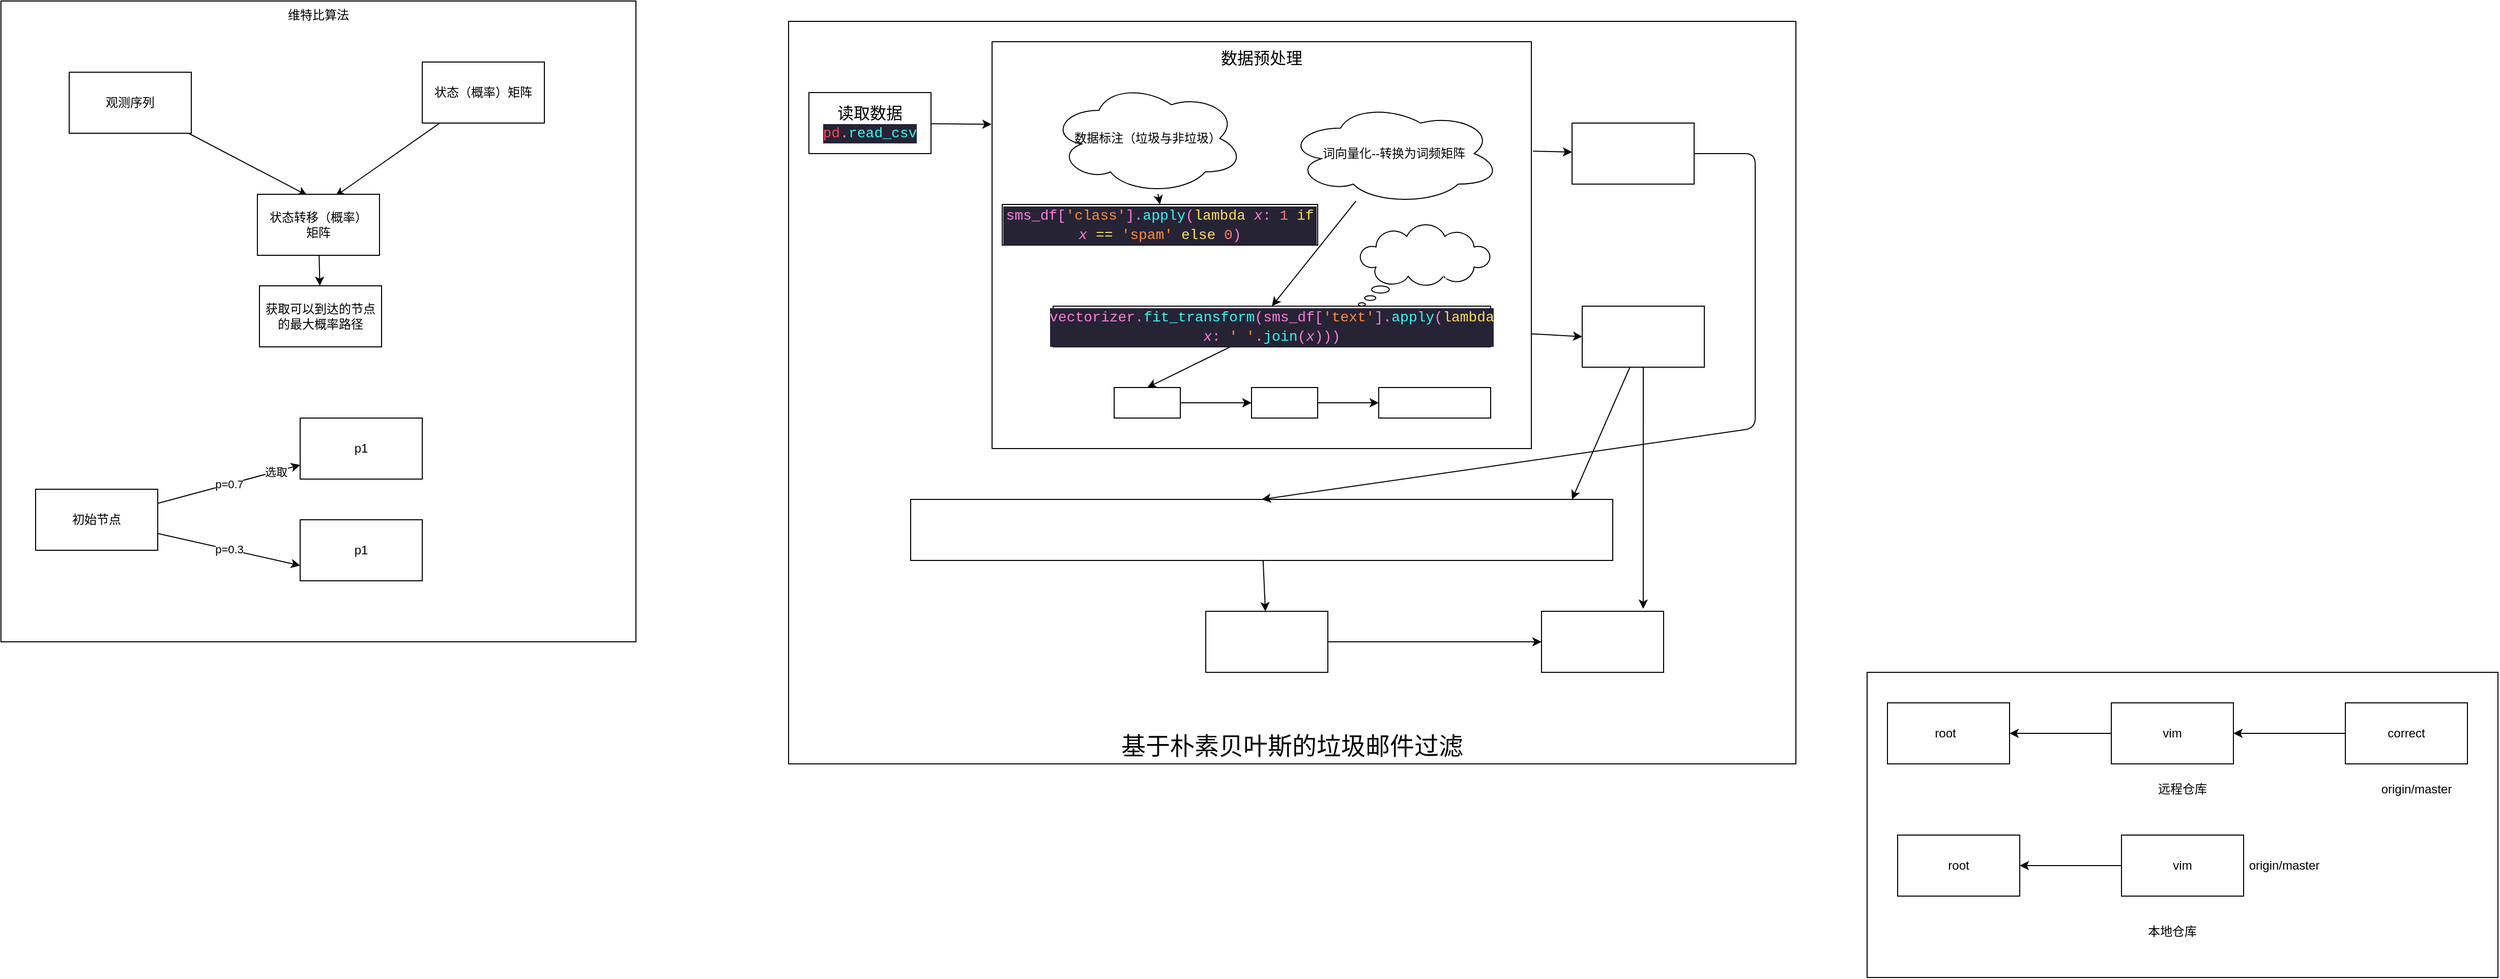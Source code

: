 <mxfile>
    <diagram id="OnFBUa8Khot8sXU7OdUL" name="Page-1">
        <mxGraphModel dx="671" dy="567" grid="1" gridSize="10" guides="1" tooltips="1" connect="1" arrows="1" fold="1" page="1" pageScale="1" pageWidth="3300" pageHeight="4681" math="0" shadow="0">
            <root>
                <mxCell id="0"/>
                <mxCell id="1" parent="0"/>
                <mxCell id="2" value="维特比算法" style="whiteSpace=wrap;html=1;verticalAlign=top;" parent="1" vertex="1">
                    <mxGeometry x="345.93" y="1510" width="624.07" height="630" as="geometry"/>
                </mxCell>
                <mxCell id="3" value="" style="edgeStyle=none;html=1;entryX=0.407;entryY=0.017;entryDx=0;entryDy=0;entryPerimeter=0;" parent="1" source="4" target="8" edge="1">
                    <mxGeometry relative="1" as="geometry"/>
                </mxCell>
                <mxCell id="4" value="观测序列" style="whiteSpace=wrap;html=1;" parent="1" vertex="1">
                    <mxGeometry x="413" y="1580" width="120" height="60" as="geometry"/>
                </mxCell>
                <mxCell id="5" style="edgeStyle=none;html=1;entryX=0.64;entryY=0.03;entryDx=0;entryDy=0;entryPerimeter=0;" parent="1" source="6" target="8" edge="1">
                    <mxGeometry relative="1" as="geometry"/>
                </mxCell>
                <mxCell id="6" value="状态（概率）矩阵" style="whiteSpace=wrap;html=1;" parent="1" vertex="1">
                    <mxGeometry x="760" y="1570" width="120" height="60" as="geometry"/>
                </mxCell>
                <mxCell id="7" value="" style="edgeStyle=none;html=1;" parent="1" source="8" target="9" edge="1">
                    <mxGeometry relative="1" as="geometry"/>
                </mxCell>
                <mxCell id="8" value="状态转移（概率）&lt;br&gt;矩阵" style="whiteSpace=wrap;html=1;" parent="1" vertex="1">
                    <mxGeometry x="597.97" y="1700" width="120" height="60" as="geometry"/>
                </mxCell>
                <mxCell id="9" value="获取可以到达的节点的最大概率路径" style="whiteSpace=wrap;html=1;" parent="1" vertex="1">
                    <mxGeometry x="600" y="1790" width="120" height="60" as="geometry"/>
                </mxCell>
                <mxCell id="10" value="p=0.7" style="edgeStyle=none;html=1;" parent="1" source="13" target="14" edge="1">
                    <mxGeometry relative="1" as="geometry"/>
                </mxCell>
                <mxCell id="11" value="选取" style="edgeLabel;html=1;align=center;verticalAlign=middle;resizable=0;points=[];" parent="10" vertex="1" connectable="0">
                    <mxGeometry x="0.648" relative="1" as="geometry">
                        <mxPoint as="offset"/>
                    </mxGeometry>
                </mxCell>
                <mxCell id="12" value="p=0.3" style="edgeStyle=none;html=1;entryX=0;entryY=0.75;entryDx=0;entryDy=0;" parent="1" source="13" target="15" edge="1">
                    <mxGeometry relative="1" as="geometry"/>
                </mxCell>
                <mxCell id="13" value="初始节点" style="whiteSpace=wrap;html=1;" parent="1" vertex="1">
                    <mxGeometry x="380" y="1990" width="120" height="60" as="geometry"/>
                </mxCell>
                <mxCell id="14" value="p1" style="whiteSpace=wrap;html=1;" parent="1" vertex="1">
                    <mxGeometry x="640" y="1920" width="120" height="60" as="geometry"/>
                </mxCell>
                <mxCell id="15" value="p1" style="whiteSpace=wrap;html=1;" parent="1" vertex="1">
                    <mxGeometry x="640" y="2020" width="120" height="60" as="geometry"/>
                </mxCell>
                <mxCell id="16" value="基于朴素贝叶斯的垃圾邮件过滤" style="whiteSpace=wrap;html=1;verticalAlign=bottom;fontSize=24;" parent="1" vertex="1">
                    <mxGeometry x="1120" y="1530" width="990" height="730" as="geometry"/>
                </mxCell>
                <mxCell id="19" value="" style="edgeStyle=none;html=1;entryX=-0.001;entryY=0.203;entryDx=0;entryDy=0;entryPerimeter=0;" parent="1" source="17" target="18" edge="1">
                    <mxGeometry relative="1" as="geometry"/>
                </mxCell>
                <mxCell id="17" value="读取数据&lt;br&gt;&lt;div style=&quot;color: rgb(187, 187, 187); background-color: rgb(38, 35, 53); font-family: Consolas, &amp;quot;Courier New&amp;quot;, monospace; font-size: 14px; line-height: 19px;&quot;&gt;&lt;span style=&quot;color: #fe4450;&quot;&gt;pd&lt;/span&gt;&lt;span style=&quot;color: #ff7edb;&quot;&gt;.&lt;/span&gt;&lt;span style=&quot;color: #36f9f6;&quot;&gt;read_csv&lt;/span&gt;&lt;/div&gt;" style="whiteSpace=wrap;html=1;fontSize=16;" parent="1" vertex="1">
                    <mxGeometry x="1140" y="1600" width="120" height="60" as="geometry"/>
                </mxCell>
                <mxCell id="18" value="数据预处理" style="whiteSpace=wrap;html=1;fontSize=16;verticalAlign=top;" parent="1" vertex="1">
                    <mxGeometry x="1320" y="1550" width="530" height="400" as="geometry"/>
                </mxCell>
                <mxCell id="23" style="edgeStyle=none;html=1;entryX=0.5;entryY=0;entryDx=0;entryDy=0;" parent="1" source="20" target="22" edge="1">
                    <mxGeometry relative="1" as="geometry"/>
                </mxCell>
                <mxCell id="20" value="数据标注（垃圾与非垃圾）" style="ellipse;shape=cloud;whiteSpace=wrap;html=1;" parent="1" vertex="1">
                    <mxGeometry x="1377.5" y="1590" width="190" height="110" as="geometry"/>
                </mxCell>
                <mxCell id="25" style="edgeStyle=none;html=1;entryX=0.5;entryY=0;entryDx=0;entryDy=0;" parent="1" source="21" target="24" edge="1">
                    <mxGeometry relative="1" as="geometry"/>
                </mxCell>
                <mxCell id="21" value="词向量化--转换为词频矩阵" style="ellipse;shape=cloud;whiteSpace=wrap;html=1;" parent="1" vertex="1">
                    <mxGeometry x="1610" y="1610" width="210" height="100" as="geometry"/>
                </mxCell>
                <mxCell id="22" value="&lt;div style=&quot;color: rgb(187, 187, 187); background-color: rgb(38, 35, 53); font-family: Consolas, &amp;quot;Courier New&amp;quot;, monospace; font-size: 14px; line-height: 19px;&quot;&gt;&lt;span style=&quot;color: #ff7edb;&quot;&gt;sms_df&lt;/span&gt;&lt;span style=&quot;color: #ff7edb;&quot;&gt;[&lt;/span&gt;&lt;span style=&quot;color: #ff8b39;&quot;&gt;'class'&lt;/span&gt;&lt;span style=&quot;color: #ff7edb;&quot;&gt;].&lt;/span&gt;&lt;span style=&quot;color: #36f9f6;&quot;&gt;apply&lt;/span&gt;&lt;span style=&quot;color: #ff7edb;&quot;&gt;(&lt;/span&gt;&lt;span style=&quot;color: #fede5d;&quot;&gt;lambda&lt;/span&gt;&lt;span style=&quot;color: #ff7edb;&quot;&gt; &lt;/span&gt;&lt;span style=&quot;color: #ff7edb;font-style: italic;&quot;&gt;x&lt;/span&gt;&lt;span style=&quot;color: #ff7edb;&quot;&gt;: &lt;/span&gt;&lt;span style=&quot;color: #f97e72;&quot;&gt;1&lt;/span&gt;&lt;span style=&quot;color: #ff7edb;&quot;&gt; &lt;/span&gt;&lt;span style=&quot;color: #fede5d;&quot;&gt;if&lt;/span&gt;&lt;span style=&quot;color: #ff7edb;&quot;&gt; &lt;/span&gt;&lt;span style=&quot;color: #ff7edb;font-style: italic;&quot;&gt;x&lt;/span&gt;&lt;span style=&quot;color: #ff7edb;&quot;&gt; &lt;/span&gt;&lt;span style=&quot;color: #fede5d;&quot;&gt;==&lt;/span&gt;&lt;span style=&quot;color: #ff7edb;&quot;&gt; &lt;/span&gt;&lt;span style=&quot;color: #ff8b39;&quot;&gt;'spam'&lt;/span&gt;&lt;span style=&quot;color: #ff7edb;&quot;&gt; &lt;/span&gt;&lt;span style=&quot;color: #fede5d;&quot;&gt;else&lt;/span&gt;&lt;span style=&quot;color: #ff7edb;&quot;&gt; &lt;/span&gt;&lt;span style=&quot;color: #f97e72;&quot;&gt;0&lt;/span&gt;&lt;span style=&quot;color: #ff7edb;&quot;&gt;)&lt;/span&gt;&lt;/div&gt;" style="whiteSpace=wrap;html=1;" parent="1" vertex="1">
                    <mxGeometry x="1330" y="1710" width="310" height="40" as="geometry"/>
                </mxCell>
                <mxCell id="29" style="edgeStyle=none;html=1;entryX=0.5;entryY=0;entryDx=0;entryDy=0;fontColor=#FFFFFF;" parent="1" source="24" target="28" edge="1">
                    <mxGeometry relative="1" as="geometry"/>
                </mxCell>
                <mxCell id="24" value="&lt;div style=&quot;color: rgb(187, 187, 187); background-color: rgb(38, 35, 53); font-family: Consolas, &amp;quot;Courier New&amp;quot;, monospace; font-size: 14px; line-height: 19px;&quot;&gt;&lt;span style=&quot;color: #ff7edb;&quot;&gt;vectorizer&lt;/span&gt;&lt;span style=&quot;color: #ff7edb;&quot;&gt;.&lt;/span&gt;&lt;span style=&quot;color: #36f9f6;&quot;&gt;fit_transform&lt;/span&gt;&lt;span style=&quot;color: #ff7edb;&quot;&gt;(&lt;/span&gt;&lt;span style=&quot;color: #ff7edb;&quot;&gt;sms_df&lt;/span&gt;&lt;span style=&quot;color: #ff7edb;&quot;&gt;[&lt;/span&gt;&lt;span style=&quot;color: #ff8b39;&quot;&gt;'text'&lt;/span&gt;&lt;span style=&quot;color: #ff7edb;&quot;&gt;].&lt;/span&gt;&lt;span style=&quot;color: #36f9f6;&quot;&gt;apply&lt;/span&gt;&lt;span style=&quot;color: #ff7edb;&quot;&gt;(&lt;/span&gt;&lt;span style=&quot;color: #fede5d;&quot;&gt;lambda&lt;/span&gt;&lt;span style=&quot;color: #ff7edb;&quot;&gt; &lt;/span&gt;&lt;span style=&quot;color: #ff7edb;font-style: italic;&quot;&gt;x&lt;/span&gt;&lt;span style=&quot;color: #ff7edb;&quot;&gt;: &lt;/span&gt;&lt;span style=&quot;color: #ff8b39;&quot;&gt;' '&lt;/span&gt;&lt;span style=&quot;color: #ff7edb;&quot;&gt;.&lt;/span&gt;&lt;span style=&quot;color: #36f9f6;&quot;&gt;join&lt;/span&gt;&lt;span style=&quot;color: #ff7edb;&quot;&gt;(&lt;/span&gt;&lt;span style=&quot;color: #ff7edb;font-style: italic;&quot;&gt;x&lt;/span&gt;&lt;span style=&quot;color: #ff7edb;&quot;&gt;)))&lt;/span&gt;&lt;/div&gt;" style="whiteSpace=wrap;html=1;" parent="1" vertex="1">
                    <mxGeometry x="1380" y="1810" width="430" height="40" as="geometry"/>
                </mxCell>
                <mxCell id="27" value="将列表中的所有词合并为一个字符串" style="whiteSpace=wrap;html=1;shape=mxgraph.basic.cloud_callout;labelBackgroundColor=none;fontColor=#FFFFFF;rotation=0;" parent="1" vertex="1">
                    <mxGeometry x="1680" y="1730" width="130" height="80" as="geometry"/>
                </mxCell>
                <mxCell id="31" value="" style="edgeStyle=none;html=1;fontColor=#FFFFFF;" parent="1" source="28" target="30" edge="1">
                    <mxGeometry relative="1" as="geometry"/>
                </mxCell>
                <mxCell id="28" value="分词" style="whiteSpace=wrap;html=1;labelBackgroundColor=none;fontColor=#FFFFFF;" parent="1" vertex="1">
                    <mxGeometry x="1440" y="1890" width="65" height="30" as="geometry"/>
                </mxCell>
                <mxCell id="33" value="" style="edgeStyle=none;html=1;fontColor=#FFFFFF;" parent="1" source="30" target="32" edge="1">
                    <mxGeometry relative="1" as="geometry"/>
                </mxCell>
                <mxCell id="30" value="建立文本词汇表" style="whiteSpace=wrap;html=1;labelBackgroundColor=none;fontColor=#FFFFFF;" parent="1" vertex="1">
                    <mxGeometry x="1575" y="1890" width="65" height="30" as="geometry"/>
                </mxCell>
                <mxCell id="32" value="计算出现次数，生成向量表示" style="whiteSpace=wrap;html=1;labelBackgroundColor=none;fontColor=#FFFFFF;" parent="1" vertex="1">
                    <mxGeometry x="1700" y="1890" width="110" height="30" as="geometry"/>
                </mxCell>
                <mxCell id="45" value="" style="edgeStyle=none;html=1;fontColor=#FFFFFF;" parent="1" source="36" target="44" edge="1">
                    <mxGeometry relative="1" as="geometry"/>
                </mxCell>
                <mxCell id="36" value="朴素贝叶斯分类器（学习&amp;amp;训练）" style="whiteSpace=wrap;html=1;labelBackgroundColor=none;fontColor=#FFFFFF;fontSize=18;" parent="1" vertex="1">
                    <mxGeometry x="1240" y="2000" width="690" height="60" as="geometry"/>
                </mxCell>
                <mxCell id="39" style="edgeStyle=none;html=1;fontColor=#FFFFFF;exitX=1.003;exitY=0.269;exitDx=0;exitDy=0;exitPerimeter=0;" parent="1" source="18" target="37" edge="1">
                    <mxGeometry relative="1" as="geometry"/>
                </mxCell>
                <mxCell id="42" style="edgeStyle=none;html=1;entryX=0.5;entryY=0;entryDx=0;entryDy=0;fontColor=#FFFFFF;" parent="1" source="37" target="36" edge="1">
                    <mxGeometry relative="1" as="geometry">
                        <Array as="points">
                            <mxPoint x="2070" y="1660"/>
                            <mxPoint x="2070" y="1930"/>
                        </Array>
                    </mxGeometry>
                </mxCell>
                <mxCell id="37" value="训练集" style="whiteSpace=wrap;html=1;labelBackgroundColor=none;fontColor=#FFFFFF;" parent="1" vertex="1">
                    <mxGeometry x="1890" y="1630" width="120" height="60" as="geometry"/>
                </mxCell>
                <mxCell id="43" style="edgeStyle=none;html=1;fontColor=#FFFFFF;entryX=0.942;entryY=0;entryDx=0;entryDy=0;entryPerimeter=0;" parent="1" source="38" target="36" edge="1">
                    <mxGeometry relative="1" as="geometry"/>
                </mxCell>
                <mxCell id="46" style="edgeStyle=none;html=1;entryX=0.833;entryY=-0.042;entryDx=0;entryDy=0;entryPerimeter=0;fontColor=#FFFFFF;" parent="1" source="38" target="48" edge="1">
                    <mxGeometry relative="1" as="geometry"/>
                </mxCell>
                <mxCell id="38" value="测试集" style="whiteSpace=wrap;html=1;labelBackgroundColor=none;fontColor=#FFFFFF;" parent="1" vertex="1">
                    <mxGeometry x="1900" y="1810" width="120" height="60" as="geometry"/>
                </mxCell>
                <mxCell id="41" style="edgeStyle=none;html=1;fontColor=#FFFFFF;exitX=1.001;exitY=0.718;exitDx=0;exitDy=0;exitPerimeter=0;entryX=0;entryY=0.5;entryDx=0;entryDy=0;" parent="1" source="18" target="38" edge="1">
                    <mxGeometry relative="1" as="geometry"/>
                </mxCell>
                <mxCell id="47" style="edgeStyle=none;html=1;fontColor=#FFFFFF;" parent="1" source="44" edge="1">
                    <mxGeometry relative="1" as="geometry">
                        <mxPoint x="1860" y="2140" as="targetPoint"/>
                    </mxGeometry>
                </mxCell>
                <mxCell id="44" value="预测结果" style="whiteSpace=wrap;html=1;fontColor=#FFFFFF;labelBackgroundColor=none;" parent="1" vertex="1">
                    <mxGeometry x="1530" y="2110" width="120" height="60" as="geometry"/>
                </mxCell>
                <mxCell id="48" value="准确度和误差" style="whiteSpace=wrap;html=1;fontColor=#FFFFFF;labelBackgroundColor=none;" parent="1" vertex="1">
                    <mxGeometry x="1860" y="2110" width="120" height="60" as="geometry"/>
                </mxCell>
                <mxCell id="49" value="" style="whiteSpace=wrap;html=1;" parent="1" vertex="1">
                    <mxGeometry x="2180" y="2170" width="620" height="300" as="geometry"/>
                </mxCell>
                <mxCell id="52" value="" style="edgeStyle=none;html=1;" parent="1" source="50" target="51" edge="1">
                    <mxGeometry relative="1" as="geometry"/>
                </mxCell>
                <mxCell id="50" value="correct" style="whiteSpace=wrap;html=1;" parent="1" vertex="1">
                    <mxGeometry x="2650" y="2200" width="120" height="60" as="geometry"/>
                </mxCell>
                <mxCell id="54" value="" style="edgeStyle=none;html=1;" parent="1" source="51" target="53" edge="1">
                    <mxGeometry relative="1" as="geometry"/>
                </mxCell>
                <mxCell id="51" value="vim" style="whiteSpace=wrap;html=1;" parent="1" vertex="1">
                    <mxGeometry x="2420" y="2200" width="120" height="60" as="geometry"/>
                </mxCell>
                <mxCell id="53" value="root&lt;span style=&quot;white-space: pre;&quot;&gt;&#9;&lt;/span&gt;" style="whiteSpace=wrap;html=1;" parent="1" vertex="1">
                    <mxGeometry x="2200" y="2200" width="120" height="60" as="geometry"/>
                </mxCell>
                <mxCell id="57" value="" style="edgeStyle=none;html=1;" parent="1" source="58" target="59" edge="1">
                    <mxGeometry relative="1" as="geometry"/>
                </mxCell>
                <mxCell id="58" value="vim" style="whiteSpace=wrap;html=1;" parent="1" vertex="1">
                    <mxGeometry x="2430" y="2330" width="120" height="60" as="geometry"/>
                </mxCell>
                <mxCell id="59" value="root" style="whiteSpace=wrap;html=1;" parent="1" vertex="1">
                    <mxGeometry x="2210" y="2330" width="120" height="60" as="geometry"/>
                </mxCell>
                <mxCell id="60" value="origin/master" style="text;strokeColor=none;align=center;fillColor=none;html=1;verticalAlign=middle;whiteSpace=wrap;rounded=0;" parent="1" vertex="1">
                    <mxGeometry x="2560" y="2345" width="60" height="30" as="geometry"/>
                </mxCell>
                <mxCell id="61" value="origin/master" style="text;strokeColor=none;align=center;fillColor=none;html=1;verticalAlign=middle;whiteSpace=wrap;rounded=0;" parent="1" vertex="1">
                    <mxGeometry x="2690" y="2270" width="60" height="30" as="geometry"/>
                </mxCell>
                <mxCell id="62" value="远程仓库" style="text;strokeColor=none;align=center;fillColor=none;html=1;verticalAlign=middle;whiteSpace=wrap;rounded=0;" parent="1" vertex="1">
                    <mxGeometry x="2460" y="2270" width="60" height="30" as="geometry"/>
                </mxCell>
                <mxCell id="63" value="本地仓库" style="text;strokeColor=none;align=center;fillColor=none;html=1;verticalAlign=middle;whiteSpace=wrap;rounded=0;" parent="1" vertex="1">
                    <mxGeometry x="2450" y="2410" width="60" height="30" as="geometry"/>
                </mxCell>
            </root>
        </mxGraphModel>
    </diagram>
</mxfile>